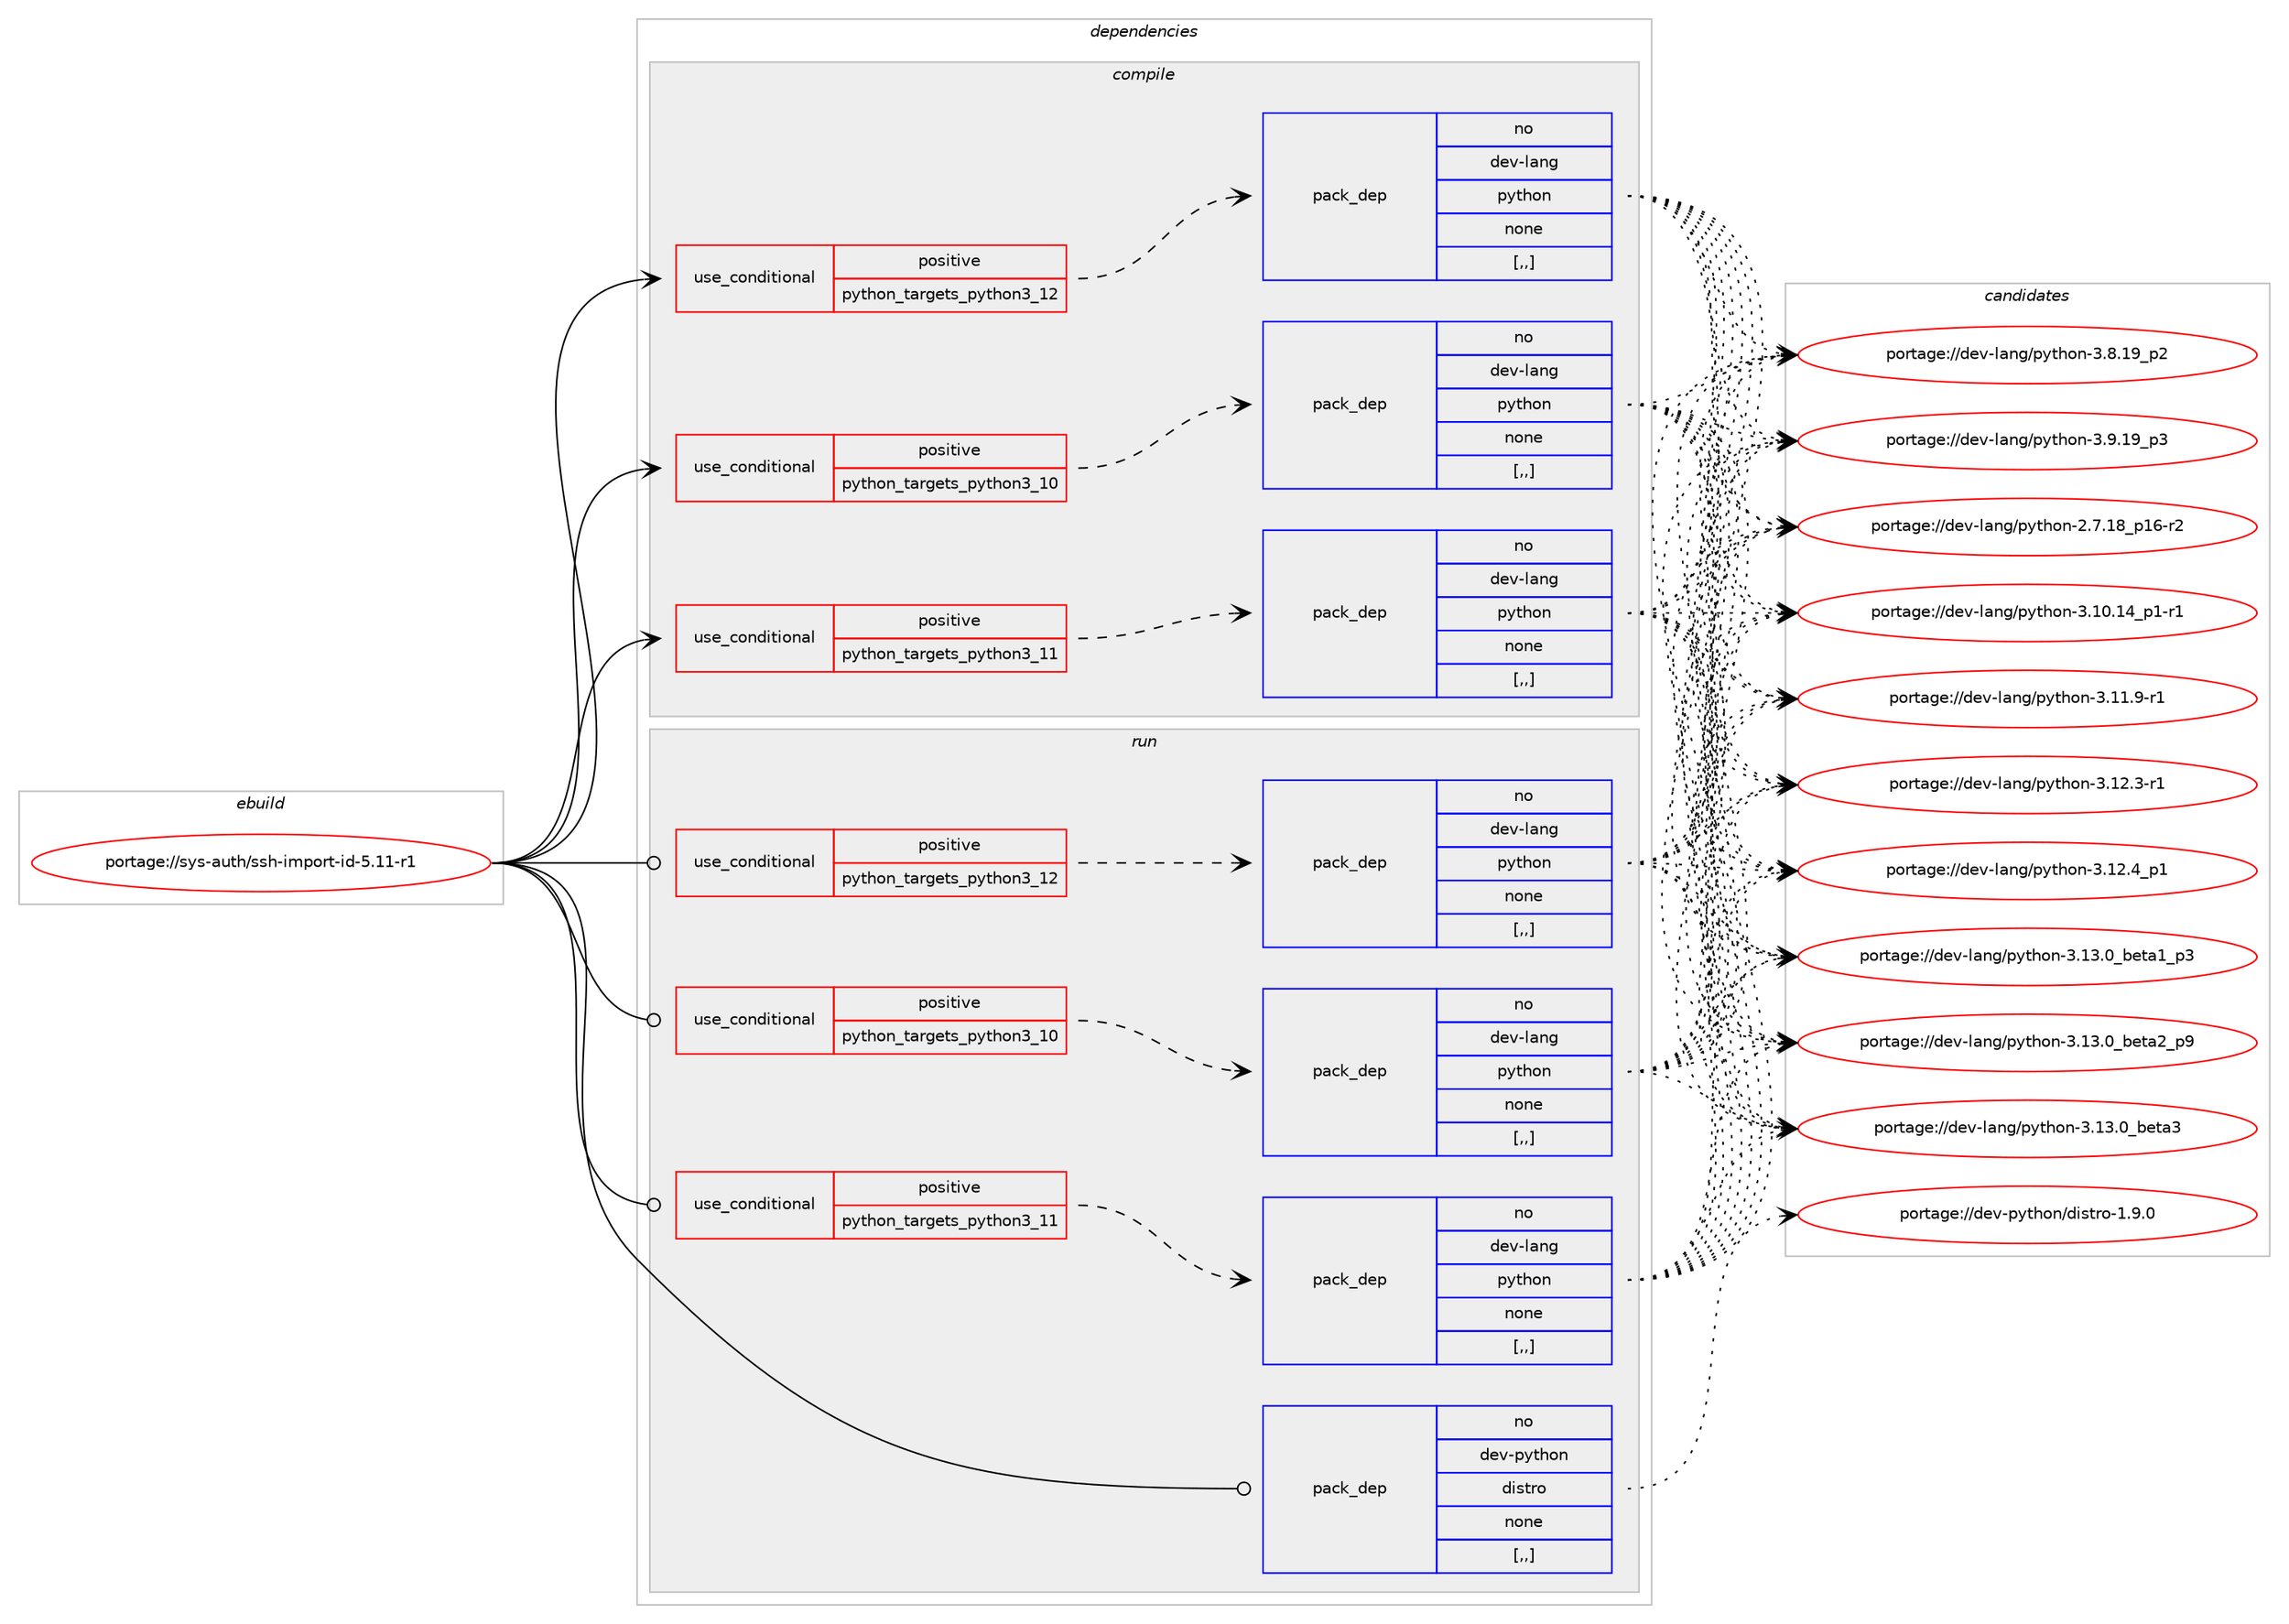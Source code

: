 digraph prolog {

# *************
# Graph options
# *************

newrank=true;
concentrate=true;
compound=true;
graph [rankdir=LR,fontname=Helvetica,fontsize=10,ranksep=1.5];#, ranksep=2.5, nodesep=0.2];
edge  [arrowhead=vee];
node  [fontname=Helvetica,fontsize=10];

# **********
# The ebuild
# **********

subgraph cluster_leftcol {
color=gray;
rank=same;
label=<<i>ebuild</i>>;
id [label="portage://sys-auth/ssh-import-id-5.11-r1", color=red, width=4, href="../sys-auth/ssh-import-id-5.11-r1.svg"];
}

# ****************
# The dependencies
# ****************

subgraph cluster_midcol {
color=gray;
label=<<i>dependencies</i>>;
subgraph cluster_compile {
fillcolor="#eeeeee";
style=filled;
label=<<i>compile</i>>;
subgraph cond110659 {
dependency417624 [label=<<TABLE BORDER="0" CELLBORDER="1" CELLSPACING="0" CELLPADDING="4"><TR><TD ROWSPAN="3" CELLPADDING="10">use_conditional</TD></TR><TR><TD>positive</TD></TR><TR><TD>python_targets_python3_10</TD></TR></TABLE>>, shape=none, color=red];
subgraph pack304096 {
dependency417625 [label=<<TABLE BORDER="0" CELLBORDER="1" CELLSPACING="0" CELLPADDING="4" WIDTH="220"><TR><TD ROWSPAN="6" CELLPADDING="30">pack_dep</TD></TR><TR><TD WIDTH="110">no</TD></TR><TR><TD>dev-lang</TD></TR><TR><TD>python</TD></TR><TR><TD>none</TD></TR><TR><TD>[,,]</TD></TR></TABLE>>, shape=none, color=blue];
}
dependency417624:e -> dependency417625:w [weight=20,style="dashed",arrowhead="vee"];
}
id:e -> dependency417624:w [weight=20,style="solid",arrowhead="vee"];
subgraph cond110660 {
dependency417626 [label=<<TABLE BORDER="0" CELLBORDER="1" CELLSPACING="0" CELLPADDING="4"><TR><TD ROWSPAN="3" CELLPADDING="10">use_conditional</TD></TR><TR><TD>positive</TD></TR><TR><TD>python_targets_python3_11</TD></TR></TABLE>>, shape=none, color=red];
subgraph pack304097 {
dependency417627 [label=<<TABLE BORDER="0" CELLBORDER="1" CELLSPACING="0" CELLPADDING="4" WIDTH="220"><TR><TD ROWSPAN="6" CELLPADDING="30">pack_dep</TD></TR><TR><TD WIDTH="110">no</TD></TR><TR><TD>dev-lang</TD></TR><TR><TD>python</TD></TR><TR><TD>none</TD></TR><TR><TD>[,,]</TD></TR></TABLE>>, shape=none, color=blue];
}
dependency417626:e -> dependency417627:w [weight=20,style="dashed",arrowhead="vee"];
}
id:e -> dependency417626:w [weight=20,style="solid",arrowhead="vee"];
subgraph cond110661 {
dependency417628 [label=<<TABLE BORDER="0" CELLBORDER="1" CELLSPACING="0" CELLPADDING="4"><TR><TD ROWSPAN="3" CELLPADDING="10">use_conditional</TD></TR><TR><TD>positive</TD></TR><TR><TD>python_targets_python3_12</TD></TR></TABLE>>, shape=none, color=red];
subgraph pack304098 {
dependency417629 [label=<<TABLE BORDER="0" CELLBORDER="1" CELLSPACING="0" CELLPADDING="4" WIDTH="220"><TR><TD ROWSPAN="6" CELLPADDING="30">pack_dep</TD></TR><TR><TD WIDTH="110">no</TD></TR><TR><TD>dev-lang</TD></TR><TR><TD>python</TD></TR><TR><TD>none</TD></TR><TR><TD>[,,]</TD></TR></TABLE>>, shape=none, color=blue];
}
dependency417628:e -> dependency417629:w [weight=20,style="dashed",arrowhead="vee"];
}
id:e -> dependency417628:w [weight=20,style="solid",arrowhead="vee"];
}
subgraph cluster_compileandrun {
fillcolor="#eeeeee";
style=filled;
label=<<i>compile and run</i>>;
}
subgraph cluster_run {
fillcolor="#eeeeee";
style=filled;
label=<<i>run</i>>;
subgraph cond110662 {
dependency417630 [label=<<TABLE BORDER="0" CELLBORDER="1" CELLSPACING="0" CELLPADDING="4"><TR><TD ROWSPAN="3" CELLPADDING="10">use_conditional</TD></TR><TR><TD>positive</TD></TR><TR><TD>python_targets_python3_10</TD></TR></TABLE>>, shape=none, color=red];
subgraph pack304099 {
dependency417631 [label=<<TABLE BORDER="0" CELLBORDER="1" CELLSPACING="0" CELLPADDING="4" WIDTH="220"><TR><TD ROWSPAN="6" CELLPADDING="30">pack_dep</TD></TR><TR><TD WIDTH="110">no</TD></TR><TR><TD>dev-lang</TD></TR><TR><TD>python</TD></TR><TR><TD>none</TD></TR><TR><TD>[,,]</TD></TR></TABLE>>, shape=none, color=blue];
}
dependency417630:e -> dependency417631:w [weight=20,style="dashed",arrowhead="vee"];
}
id:e -> dependency417630:w [weight=20,style="solid",arrowhead="odot"];
subgraph cond110663 {
dependency417632 [label=<<TABLE BORDER="0" CELLBORDER="1" CELLSPACING="0" CELLPADDING="4"><TR><TD ROWSPAN="3" CELLPADDING="10">use_conditional</TD></TR><TR><TD>positive</TD></TR><TR><TD>python_targets_python3_11</TD></TR></TABLE>>, shape=none, color=red];
subgraph pack304100 {
dependency417633 [label=<<TABLE BORDER="0" CELLBORDER="1" CELLSPACING="0" CELLPADDING="4" WIDTH="220"><TR><TD ROWSPAN="6" CELLPADDING="30">pack_dep</TD></TR><TR><TD WIDTH="110">no</TD></TR><TR><TD>dev-lang</TD></TR><TR><TD>python</TD></TR><TR><TD>none</TD></TR><TR><TD>[,,]</TD></TR></TABLE>>, shape=none, color=blue];
}
dependency417632:e -> dependency417633:w [weight=20,style="dashed",arrowhead="vee"];
}
id:e -> dependency417632:w [weight=20,style="solid",arrowhead="odot"];
subgraph cond110664 {
dependency417634 [label=<<TABLE BORDER="0" CELLBORDER="1" CELLSPACING="0" CELLPADDING="4"><TR><TD ROWSPAN="3" CELLPADDING="10">use_conditional</TD></TR><TR><TD>positive</TD></TR><TR><TD>python_targets_python3_12</TD></TR></TABLE>>, shape=none, color=red];
subgraph pack304101 {
dependency417635 [label=<<TABLE BORDER="0" CELLBORDER="1" CELLSPACING="0" CELLPADDING="4" WIDTH="220"><TR><TD ROWSPAN="6" CELLPADDING="30">pack_dep</TD></TR><TR><TD WIDTH="110">no</TD></TR><TR><TD>dev-lang</TD></TR><TR><TD>python</TD></TR><TR><TD>none</TD></TR><TR><TD>[,,]</TD></TR></TABLE>>, shape=none, color=blue];
}
dependency417634:e -> dependency417635:w [weight=20,style="dashed",arrowhead="vee"];
}
id:e -> dependency417634:w [weight=20,style="solid",arrowhead="odot"];
subgraph pack304102 {
dependency417636 [label=<<TABLE BORDER="0" CELLBORDER="1" CELLSPACING="0" CELLPADDING="4" WIDTH="220"><TR><TD ROWSPAN="6" CELLPADDING="30">pack_dep</TD></TR><TR><TD WIDTH="110">no</TD></TR><TR><TD>dev-python</TD></TR><TR><TD>distro</TD></TR><TR><TD>none</TD></TR><TR><TD>[,,]</TD></TR></TABLE>>, shape=none, color=blue];
}
id:e -> dependency417636:w [weight=20,style="solid",arrowhead="odot"];
}
}

# **************
# The candidates
# **************

subgraph cluster_choices {
rank=same;
color=gray;
label=<<i>candidates</i>>;

subgraph choice304096 {
color=black;
nodesep=1;
choice100101118451089711010347112121116104111110455046554649569511249544511450 [label="portage://dev-lang/python-2.7.18_p16-r2", color=red, width=4,href="../dev-lang/python-2.7.18_p16-r2.svg"];
choice100101118451089711010347112121116104111110455146494846495295112494511449 [label="portage://dev-lang/python-3.10.14_p1-r1", color=red, width=4,href="../dev-lang/python-3.10.14_p1-r1.svg"];
choice100101118451089711010347112121116104111110455146494946574511449 [label="portage://dev-lang/python-3.11.9-r1", color=red, width=4,href="../dev-lang/python-3.11.9-r1.svg"];
choice100101118451089711010347112121116104111110455146495046514511449 [label="portage://dev-lang/python-3.12.3-r1", color=red, width=4,href="../dev-lang/python-3.12.3-r1.svg"];
choice100101118451089711010347112121116104111110455146495046529511249 [label="portage://dev-lang/python-3.12.4_p1", color=red, width=4,href="../dev-lang/python-3.12.4_p1.svg"];
choice10010111845108971101034711212111610411111045514649514648959810111697499511251 [label="portage://dev-lang/python-3.13.0_beta1_p3", color=red, width=4,href="../dev-lang/python-3.13.0_beta1_p3.svg"];
choice10010111845108971101034711212111610411111045514649514648959810111697509511257 [label="portage://dev-lang/python-3.13.0_beta2_p9", color=red, width=4,href="../dev-lang/python-3.13.0_beta2_p9.svg"];
choice1001011184510897110103471121211161041111104551464951464895981011169751 [label="portage://dev-lang/python-3.13.0_beta3", color=red, width=4,href="../dev-lang/python-3.13.0_beta3.svg"];
choice100101118451089711010347112121116104111110455146564649579511250 [label="portage://dev-lang/python-3.8.19_p2", color=red, width=4,href="../dev-lang/python-3.8.19_p2.svg"];
choice100101118451089711010347112121116104111110455146574649579511251 [label="portage://dev-lang/python-3.9.19_p3", color=red, width=4,href="../dev-lang/python-3.9.19_p3.svg"];
dependency417625:e -> choice100101118451089711010347112121116104111110455046554649569511249544511450:w [style=dotted,weight="100"];
dependency417625:e -> choice100101118451089711010347112121116104111110455146494846495295112494511449:w [style=dotted,weight="100"];
dependency417625:e -> choice100101118451089711010347112121116104111110455146494946574511449:w [style=dotted,weight="100"];
dependency417625:e -> choice100101118451089711010347112121116104111110455146495046514511449:w [style=dotted,weight="100"];
dependency417625:e -> choice100101118451089711010347112121116104111110455146495046529511249:w [style=dotted,weight="100"];
dependency417625:e -> choice10010111845108971101034711212111610411111045514649514648959810111697499511251:w [style=dotted,weight="100"];
dependency417625:e -> choice10010111845108971101034711212111610411111045514649514648959810111697509511257:w [style=dotted,weight="100"];
dependency417625:e -> choice1001011184510897110103471121211161041111104551464951464895981011169751:w [style=dotted,weight="100"];
dependency417625:e -> choice100101118451089711010347112121116104111110455146564649579511250:w [style=dotted,weight="100"];
dependency417625:e -> choice100101118451089711010347112121116104111110455146574649579511251:w [style=dotted,weight="100"];
}
subgraph choice304097 {
color=black;
nodesep=1;
choice100101118451089711010347112121116104111110455046554649569511249544511450 [label="portage://dev-lang/python-2.7.18_p16-r2", color=red, width=4,href="../dev-lang/python-2.7.18_p16-r2.svg"];
choice100101118451089711010347112121116104111110455146494846495295112494511449 [label="portage://dev-lang/python-3.10.14_p1-r1", color=red, width=4,href="../dev-lang/python-3.10.14_p1-r1.svg"];
choice100101118451089711010347112121116104111110455146494946574511449 [label="portage://dev-lang/python-3.11.9-r1", color=red, width=4,href="../dev-lang/python-3.11.9-r1.svg"];
choice100101118451089711010347112121116104111110455146495046514511449 [label="portage://dev-lang/python-3.12.3-r1", color=red, width=4,href="../dev-lang/python-3.12.3-r1.svg"];
choice100101118451089711010347112121116104111110455146495046529511249 [label="portage://dev-lang/python-3.12.4_p1", color=red, width=4,href="../dev-lang/python-3.12.4_p1.svg"];
choice10010111845108971101034711212111610411111045514649514648959810111697499511251 [label="portage://dev-lang/python-3.13.0_beta1_p3", color=red, width=4,href="../dev-lang/python-3.13.0_beta1_p3.svg"];
choice10010111845108971101034711212111610411111045514649514648959810111697509511257 [label="portage://dev-lang/python-3.13.0_beta2_p9", color=red, width=4,href="../dev-lang/python-3.13.0_beta2_p9.svg"];
choice1001011184510897110103471121211161041111104551464951464895981011169751 [label="portage://dev-lang/python-3.13.0_beta3", color=red, width=4,href="../dev-lang/python-3.13.0_beta3.svg"];
choice100101118451089711010347112121116104111110455146564649579511250 [label="portage://dev-lang/python-3.8.19_p2", color=red, width=4,href="../dev-lang/python-3.8.19_p2.svg"];
choice100101118451089711010347112121116104111110455146574649579511251 [label="portage://dev-lang/python-3.9.19_p3", color=red, width=4,href="../dev-lang/python-3.9.19_p3.svg"];
dependency417627:e -> choice100101118451089711010347112121116104111110455046554649569511249544511450:w [style=dotted,weight="100"];
dependency417627:e -> choice100101118451089711010347112121116104111110455146494846495295112494511449:w [style=dotted,weight="100"];
dependency417627:e -> choice100101118451089711010347112121116104111110455146494946574511449:w [style=dotted,weight="100"];
dependency417627:e -> choice100101118451089711010347112121116104111110455146495046514511449:w [style=dotted,weight="100"];
dependency417627:e -> choice100101118451089711010347112121116104111110455146495046529511249:w [style=dotted,weight="100"];
dependency417627:e -> choice10010111845108971101034711212111610411111045514649514648959810111697499511251:w [style=dotted,weight="100"];
dependency417627:e -> choice10010111845108971101034711212111610411111045514649514648959810111697509511257:w [style=dotted,weight="100"];
dependency417627:e -> choice1001011184510897110103471121211161041111104551464951464895981011169751:w [style=dotted,weight="100"];
dependency417627:e -> choice100101118451089711010347112121116104111110455146564649579511250:w [style=dotted,weight="100"];
dependency417627:e -> choice100101118451089711010347112121116104111110455146574649579511251:w [style=dotted,weight="100"];
}
subgraph choice304098 {
color=black;
nodesep=1;
choice100101118451089711010347112121116104111110455046554649569511249544511450 [label="portage://dev-lang/python-2.7.18_p16-r2", color=red, width=4,href="../dev-lang/python-2.7.18_p16-r2.svg"];
choice100101118451089711010347112121116104111110455146494846495295112494511449 [label="portage://dev-lang/python-3.10.14_p1-r1", color=red, width=4,href="../dev-lang/python-3.10.14_p1-r1.svg"];
choice100101118451089711010347112121116104111110455146494946574511449 [label="portage://dev-lang/python-3.11.9-r1", color=red, width=4,href="../dev-lang/python-3.11.9-r1.svg"];
choice100101118451089711010347112121116104111110455146495046514511449 [label="portage://dev-lang/python-3.12.3-r1", color=red, width=4,href="../dev-lang/python-3.12.3-r1.svg"];
choice100101118451089711010347112121116104111110455146495046529511249 [label="portage://dev-lang/python-3.12.4_p1", color=red, width=4,href="../dev-lang/python-3.12.4_p1.svg"];
choice10010111845108971101034711212111610411111045514649514648959810111697499511251 [label="portage://dev-lang/python-3.13.0_beta1_p3", color=red, width=4,href="../dev-lang/python-3.13.0_beta1_p3.svg"];
choice10010111845108971101034711212111610411111045514649514648959810111697509511257 [label="portage://dev-lang/python-3.13.0_beta2_p9", color=red, width=4,href="../dev-lang/python-3.13.0_beta2_p9.svg"];
choice1001011184510897110103471121211161041111104551464951464895981011169751 [label="portage://dev-lang/python-3.13.0_beta3", color=red, width=4,href="../dev-lang/python-3.13.0_beta3.svg"];
choice100101118451089711010347112121116104111110455146564649579511250 [label="portage://dev-lang/python-3.8.19_p2", color=red, width=4,href="../dev-lang/python-3.8.19_p2.svg"];
choice100101118451089711010347112121116104111110455146574649579511251 [label="portage://dev-lang/python-3.9.19_p3", color=red, width=4,href="../dev-lang/python-3.9.19_p3.svg"];
dependency417629:e -> choice100101118451089711010347112121116104111110455046554649569511249544511450:w [style=dotted,weight="100"];
dependency417629:e -> choice100101118451089711010347112121116104111110455146494846495295112494511449:w [style=dotted,weight="100"];
dependency417629:e -> choice100101118451089711010347112121116104111110455146494946574511449:w [style=dotted,weight="100"];
dependency417629:e -> choice100101118451089711010347112121116104111110455146495046514511449:w [style=dotted,weight="100"];
dependency417629:e -> choice100101118451089711010347112121116104111110455146495046529511249:w [style=dotted,weight="100"];
dependency417629:e -> choice10010111845108971101034711212111610411111045514649514648959810111697499511251:w [style=dotted,weight="100"];
dependency417629:e -> choice10010111845108971101034711212111610411111045514649514648959810111697509511257:w [style=dotted,weight="100"];
dependency417629:e -> choice1001011184510897110103471121211161041111104551464951464895981011169751:w [style=dotted,weight="100"];
dependency417629:e -> choice100101118451089711010347112121116104111110455146564649579511250:w [style=dotted,weight="100"];
dependency417629:e -> choice100101118451089711010347112121116104111110455146574649579511251:w [style=dotted,weight="100"];
}
subgraph choice304099 {
color=black;
nodesep=1;
choice100101118451089711010347112121116104111110455046554649569511249544511450 [label="portage://dev-lang/python-2.7.18_p16-r2", color=red, width=4,href="../dev-lang/python-2.7.18_p16-r2.svg"];
choice100101118451089711010347112121116104111110455146494846495295112494511449 [label="portage://dev-lang/python-3.10.14_p1-r1", color=red, width=4,href="../dev-lang/python-3.10.14_p1-r1.svg"];
choice100101118451089711010347112121116104111110455146494946574511449 [label="portage://dev-lang/python-3.11.9-r1", color=red, width=4,href="../dev-lang/python-3.11.9-r1.svg"];
choice100101118451089711010347112121116104111110455146495046514511449 [label="portage://dev-lang/python-3.12.3-r1", color=red, width=4,href="../dev-lang/python-3.12.3-r1.svg"];
choice100101118451089711010347112121116104111110455146495046529511249 [label="portage://dev-lang/python-3.12.4_p1", color=red, width=4,href="../dev-lang/python-3.12.4_p1.svg"];
choice10010111845108971101034711212111610411111045514649514648959810111697499511251 [label="portage://dev-lang/python-3.13.0_beta1_p3", color=red, width=4,href="../dev-lang/python-3.13.0_beta1_p3.svg"];
choice10010111845108971101034711212111610411111045514649514648959810111697509511257 [label="portage://dev-lang/python-3.13.0_beta2_p9", color=red, width=4,href="../dev-lang/python-3.13.0_beta2_p9.svg"];
choice1001011184510897110103471121211161041111104551464951464895981011169751 [label="portage://dev-lang/python-3.13.0_beta3", color=red, width=4,href="../dev-lang/python-3.13.0_beta3.svg"];
choice100101118451089711010347112121116104111110455146564649579511250 [label="portage://dev-lang/python-3.8.19_p2", color=red, width=4,href="../dev-lang/python-3.8.19_p2.svg"];
choice100101118451089711010347112121116104111110455146574649579511251 [label="portage://dev-lang/python-3.9.19_p3", color=red, width=4,href="../dev-lang/python-3.9.19_p3.svg"];
dependency417631:e -> choice100101118451089711010347112121116104111110455046554649569511249544511450:w [style=dotted,weight="100"];
dependency417631:e -> choice100101118451089711010347112121116104111110455146494846495295112494511449:w [style=dotted,weight="100"];
dependency417631:e -> choice100101118451089711010347112121116104111110455146494946574511449:w [style=dotted,weight="100"];
dependency417631:e -> choice100101118451089711010347112121116104111110455146495046514511449:w [style=dotted,weight="100"];
dependency417631:e -> choice100101118451089711010347112121116104111110455146495046529511249:w [style=dotted,weight="100"];
dependency417631:e -> choice10010111845108971101034711212111610411111045514649514648959810111697499511251:w [style=dotted,weight="100"];
dependency417631:e -> choice10010111845108971101034711212111610411111045514649514648959810111697509511257:w [style=dotted,weight="100"];
dependency417631:e -> choice1001011184510897110103471121211161041111104551464951464895981011169751:w [style=dotted,weight="100"];
dependency417631:e -> choice100101118451089711010347112121116104111110455146564649579511250:w [style=dotted,weight="100"];
dependency417631:e -> choice100101118451089711010347112121116104111110455146574649579511251:w [style=dotted,weight="100"];
}
subgraph choice304100 {
color=black;
nodesep=1;
choice100101118451089711010347112121116104111110455046554649569511249544511450 [label="portage://dev-lang/python-2.7.18_p16-r2", color=red, width=4,href="../dev-lang/python-2.7.18_p16-r2.svg"];
choice100101118451089711010347112121116104111110455146494846495295112494511449 [label="portage://dev-lang/python-3.10.14_p1-r1", color=red, width=4,href="../dev-lang/python-3.10.14_p1-r1.svg"];
choice100101118451089711010347112121116104111110455146494946574511449 [label="portage://dev-lang/python-3.11.9-r1", color=red, width=4,href="../dev-lang/python-3.11.9-r1.svg"];
choice100101118451089711010347112121116104111110455146495046514511449 [label="portage://dev-lang/python-3.12.3-r1", color=red, width=4,href="../dev-lang/python-3.12.3-r1.svg"];
choice100101118451089711010347112121116104111110455146495046529511249 [label="portage://dev-lang/python-3.12.4_p1", color=red, width=4,href="../dev-lang/python-3.12.4_p1.svg"];
choice10010111845108971101034711212111610411111045514649514648959810111697499511251 [label="portage://dev-lang/python-3.13.0_beta1_p3", color=red, width=4,href="../dev-lang/python-3.13.0_beta1_p3.svg"];
choice10010111845108971101034711212111610411111045514649514648959810111697509511257 [label="portage://dev-lang/python-3.13.0_beta2_p9", color=red, width=4,href="../dev-lang/python-3.13.0_beta2_p9.svg"];
choice1001011184510897110103471121211161041111104551464951464895981011169751 [label="portage://dev-lang/python-3.13.0_beta3", color=red, width=4,href="../dev-lang/python-3.13.0_beta3.svg"];
choice100101118451089711010347112121116104111110455146564649579511250 [label="portage://dev-lang/python-3.8.19_p2", color=red, width=4,href="../dev-lang/python-3.8.19_p2.svg"];
choice100101118451089711010347112121116104111110455146574649579511251 [label="portage://dev-lang/python-3.9.19_p3", color=red, width=4,href="../dev-lang/python-3.9.19_p3.svg"];
dependency417633:e -> choice100101118451089711010347112121116104111110455046554649569511249544511450:w [style=dotted,weight="100"];
dependency417633:e -> choice100101118451089711010347112121116104111110455146494846495295112494511449:w [style=dotted,weight="100"];
dependency417633:e -> choice100101118451089711010347112121116104111110455146494946574511449:w [style=dotted,weight="100"];
dependency417633:e -> choice100101118451089711010347112121116104111110455146495046514511449:w [style=dotted,weight="100"];
dependency417633:e -> choice100101118451089711010347112121116104111110455146495046529511249:w [style=dotted,weight="100"];
dependency417633:e -> choice10010111845108971101034711212111610411111045514649514648959810111697499511251:w [style=dotted,weight="100"];
dependency417633:e -> choice10010111845108971101034711212111610411111045514649514648959810111697509511257:w [style=dotted,weight="100"];
dependency417633:e -> choice1001011184510897110103471121211161041111104551464951464895981011169751:w [style=dotted,weight="100"];
dependency417633:e -> choice100101118451089711010347112121116104111110455146564649579511250:w [style=dotted,weight="100"];
dependency417633:e -> choice100101118451089711010347112121116104111110455146574649579511251:w [style=dotted,weight="100"];
}
subgraph choice304101 {
color=black;
nodesep=1;
choice100101118451089711010347112121116104111110455046554649569511249544511450 [label="portage://dev-lang/python-2.7.18_p16-r2", color=red, width=4,href="../dev-lang/python-2.7.18_p16-r2.svg"];
choice100101118451089711010347112121116104111110455146494846495295112494511449 [label="portage://dev-lang/python-3.10.14_p1-r1", color=red, width=4,href="../dev-lang/python-3.10.14_p1-r1.svg"];
choice100101118451089711010347112121116104111110455146494946574511449 [label="portage://dev-lang/python-3.11.9-r1", color=red, width=4,href="../dev-lang/python-3.11.9-r1.svg"];
choice100101118451089711010347112121116104111110455146495046514511449 [label="portage://dev-lang/python-3.12.3-r1", color=red, width=4,href="../dev-lang/python-3.12.3-r1.svg"];
choice100101118451089711010347112121116104111110455146495046529511249 [label="portage://dev-lang/python-3.12.4_p1", color=red, width=4,href="../dev-lang/python-3.12.4_p1.svg"];
choice10010111845108971101034711212111610411111045514649514648959810111697499511251 [label="portage://dev-lang/python-3.13.0_beta1_p3", color=red, width=4,href="../dev-lang/python-3.13.0_beta1_p3.svg"];
choice10010111845108971101034711212111610411111045514649514648959810111697509511257 [label="portage://dev-lang/python-3.13.0_beta2_p9", color=red, width=4,href="../dev-lang/python-3.13.0_beta2_p9.svg"];
choice1001011184510897110103471121211161041111104551464951464895981011169751 [label="portage://dev-lang/python-3.13.0_beta3", color=red, width=4,href="../dev-lang/python-3.13.0_beta3.svg"];
choice100101118451089711010347112121116104111110455146564649579511250 [label="portage://dev-lang/python-3.8.19_p2", color=red, width=4,href="../dev-lang/python-3.8.19_p2.svg"];
choice100101118451089711010347112121116104111110455146574649579511251 [label="portage://dev-lang/python-3.9.19_p3", color=red, width=4,href="../dev-lang/python-3.9.19_p3.svg"];
dependency417635:e -> choice100101118451089711010347112121116104111110455046554649569511249544511450:w [style=dotted,weight="100"];
dependency417635:e -> choice100101118451089711010347112121116104111110455146494846495295112494511449:w [style=dotted,weight="100"];
dependency417635:e -> choice100101118451089711010347112121116104111110455146494946574511449:w [style=dotted,weight="100"];
dependency417635:e -> choice100101118451089711010347112121116104111110455146495046514511449:w [style=dotted,weight="100"];
dependency417635:e -> choice100101118451089711010347112121116104111110455146495046529511249:w [style=dotted,weight="100"];
dependency417635:e -> choice10010111845108971101034711212111610411111045514649514648959810111697499511251:w [style=dotted,weight="100"];
dependency417635:e -> choice10010111845108971101034711212111610411111045514649514648959810111697509511257:w [style=dotted,weight="100"];
dependency417635:e -> choice1001011184510897110103471121211161041111104551464951464895981011169751:w [style=dotted,weight="100"];
dependency417635:e -> choice100101118451089711010347112121116104111110455146564649579511250:w [style=dotted,weight="100"];
dependency417635:e -> choice100101118451089711010347112121116104111110455146574649579511251:w [style=dotted,weight="100"];
}
subgraph choice304102 {
color=black;
nodesep=1;
choice1001011184511212111610411111047100105115116114111454946574648 [label="portage://dev-python/distro-1.9.0", color=red, width=4,href="../dev-python/distro-1.9.0.svg"];
dependency417636:e -> choice1001011184511212111610411111047100105115116114111454946574648:w [style=dotted,weight="100"];
}
}

}
